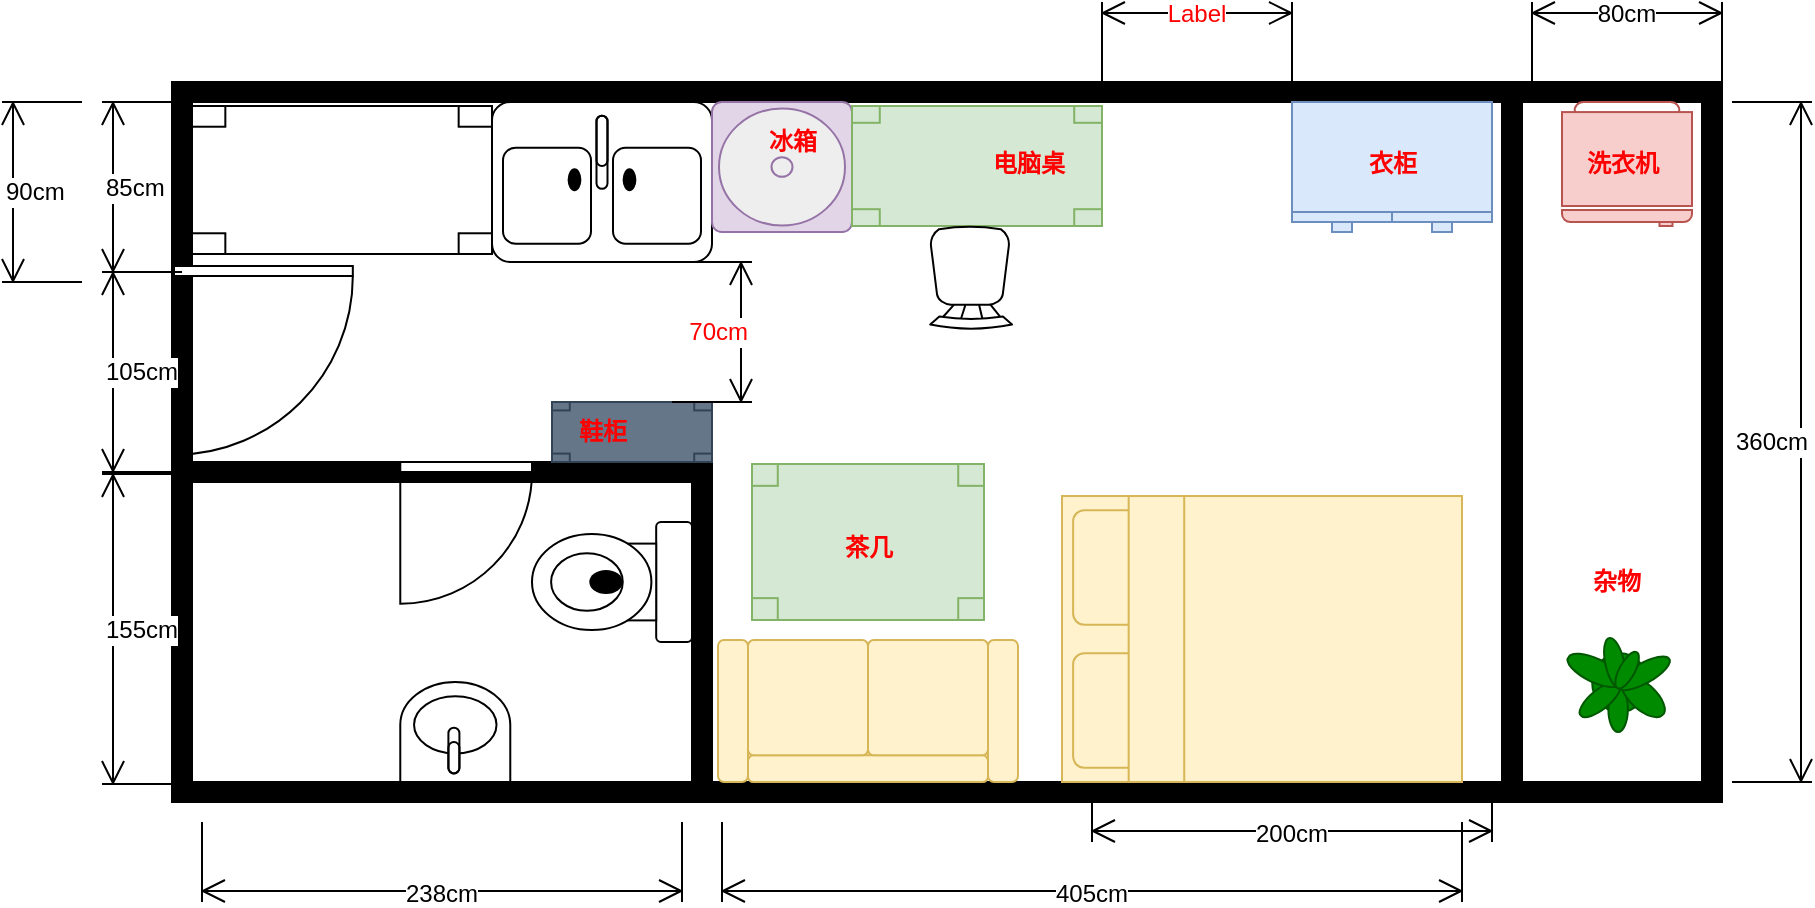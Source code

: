 <mxfile version="12.6.5" type="github">
  <diagram id="NnJ0kHk_b_wk4G5okQ3z" name="Page-1">
    <mxGraphModel dx="1796" dy="565" grid="1" gridSize="10" guides="1" tooltips="1" connect="1" arrows="1" fold="1" page="1" pageScale="1" pageWidth="850" pageHeight="1100" math="0" shadow="0">
      <root>
        <mxCell id="0"/>
        <mxCell id="1" parent="0"/>
        <mxCell id="hRXEMC6rzWnCKjfBJHDc-4" value="" style="group" parent="1" vertex="1" connectable="0">
          <mxGeometry x="-55" y="90" width="775" height="400" as="geometry"/>
        </mxCell>
        <mxCell id="hRXEMC6rzWnCKjfBJHDc-1" value="" style="verticalLabelPosition=bottom;html=1;verticalAlign=top;align=center;shape=mxgraph.floorplan.room;fillColor=#000000;aspect=fixed;" parent="hRXEMC6rzWnCKjfBJHDc-4" vertex="1">
          <mxGeometry width="675" height="360" as="geometry"/>
        </mxCell>
        <mxCell id="hRXEMC6rzWnCKjfBJHDc-3" value="" style="verticalLabelPosition=bottom;html=1;verticalAlign=top;align=center;shape=mxgraph.floorplan.wallU;fillColor=#000000;direction=south;" parent="hRXEMC6rzWnCKjfBJHDc-4" vertex="1">
          <mxGeometry x="675" width="100" height="360" as="geometry"/>
        </mxCell>
        <mxCell id="hRXEMC6rzWnCKjfBJHDc-10" value="" style="verticalLabelPosition=bottom;html=1;verticalAlign=top;align=center;shape=mxgraph.floorplan.wall;fillColor=#000000;direction=south;" parent="hRXEMC6rzWnCKjfBJHDc-4" vertex="1">
          <mxGeometry x="260" y="190" width="10" height="160" as="geometry"/>
        </mxCell>
        <mxCell id="hRXEMC6rzWnCKjfBJHDc-11" value="" style="verticalLabelPosition=bottom;html=1;verticalAlign=top;align=center;shape=mxgraph.floorplan.wall;fillColor=#000000;" parent="hRXEMC6rzWnCKjfBJHDc-4" vertex="1">
          <mxGeometry x="10" y="190" width="250" height="10" as="geometry"/>
        </mxCell>
        <mxCell id="hRXEMC6rzWnCKjfBJHDc-12" value="" style="verticalLabelPosition=bottom;html=1;verticalAlign=top;align=center;shape=mxgraph.floorplan.doorLeft;aspect=fixed;" parent="hRXEMC6rzWnCKjfBJHDc-4" vertex="1">
          <mxGeometry x="114.14" y="190" width="65.86" height="70" as="geometry"/>
        </mxCell>
        <mxCell id="hRXEMC6rzWnCKjfBJHDc-16" value="" style="verticalLabelPosition=bottom;html=1;verticalAlign=top;align=center;shape=mxgraph.floorplan.bed_double;direction=north;fillColor=#fff2cc;strokeColor=#d6b656;" parent="hRXEMC6rzWnCKjfBJHDc-4" vertex="1">
          <mxGeometry x="445" y="207" width="200" height="143" as="geometry"/>
        </mxCell>
        <mxCell id="hRXEMC6rzWnCKjfBJHDc-17" value="200cm" style="shape=dimension;whiteSpace=wrap;html=1;align=center;points=[];verticalAlign=bottom;spacingBottom=-5;labelBackgroundColor=#ffffff" parent="hRXEMC6rzWnCKjfBJHDc-4" vertex="1">
          <mxGeometry x="460" y="360" width="200" height="20" as="geometry"/>
        </mxCell>
        <mxCell id="hRXEMC6rzWnCKjfBJHDc-22" value="" style="verticalLabelPosition=bottom;html=1;verticalAlign=top;align=center;shape=mxgraph.floorplan.sink_double;" parent="hRXEMC6rzWnCKjfBJHDc-4" vertex="1">
          <mxGeometry x="160" y="10" width="110" height="80" as="geometry"/>
        </mxCell>
        <mxCell id="hRXEMC6rzWnCKjfBJHDc-23" value="" style="verticalLabelPosition=bottom;html=1;verticalAlign=top;align=center;shape=mxgraph.floorplan.doorLeft;aspect=fixed;" parent="hRXEMC6rzWnCKjfBJHDc-4" vertex="1">
          <mxGeometry x="1" y="92" width="89.41" height="95" as="geometry"/>
        </mxCell>
        <mxCell id="hRXEMC6rzWnCKjfBJHDc-24" value="" style="verticalLabelPosition=bottom;html=1;verticalAlign=top;align=center;shape=mxgraph.floorplan.refrigerator;fillColor=#f8cecc;strokeColor=#b85450;" parent="hRXEMC6rzWnCKjfBJHDc-4" vertex="1">
          <mxGeometry x="695" y="10" width="65" height="62" as="geometry"/>
        </mxCell>
        <mxCell id="hRXEMC6rzWnCKjfBJHDc-32" value="" style="verticalLabelPosition=bottom;html=1;verticalAlign=top;align=center;shape=mxgraph.floorplan.table;fillColor=#647687;strokeColor=#314354;fontColor=#ffffff;" parent="hRXEMC6rzWnCKjfBJHDc-4" vertex="1">
          <mxGeometry x="190" y="160" width="80" height="30" as="geometry"/>
        </mxCell>
        <mxCell id="hRXEMC6rzWnCKjfBJHDc-33" value="" style="verticalLabelPosition=bottom;html=1;verticalAlign=top;align=center;shape=mxgraph.floorplan.toilet;direction=south;" parent="hRXEMC6rzWnCKjfBJHDc-4" vertex="1">
          <mxGeometry x="180" y="220" width="80" height="60" as="geometry"/>
        </mxCell>
        <mxCell id="hRXEMC6rzWnCKjfBJHDc-36" value="鞋柜" style="text;html=1;align=center;verticalAlign=middle;resizable=0;points=[];autosize=1;rounded=0;fontStyle=1;fontColor=#FF0000;" parent="hRXEMC6rzWnCKjfBJHDc-4" vertex="1">
          <mxGeometry x="195" y="165" width="40" height="20" as="geometry"/>
        </mxCell>
        <mxCell id="hRXEMC6rzWnCKjfBJHDc-37" value="洗衣机" style="text;html=1;align=center;verticalAlign=middle;resizable=0;points=[];autosize=1;rounded=0;fontStyle=1;fontColor=#FF0000;" parent="hRXEMC6rzWnCKjfBJHDc-4" vertex="1">
          <mxGeometry x="700" y="31" width="50" height="20" as="geometry"/>
        </mxCell>
        <mxCell id="hRXEMC6rzWnCKjfBJHDc-38" value="" style="verticalLabelPosition=bottom;html=1;verticalAlign=top;align=center;shape=mxgraph.floorplan.dresser;rounded=0;fillColor=#dae8fc;strokeColor=#6c8ebf;" parent="hRXEMC6rzWnCKjfBJHDc-4" vertex="1">
          <mxGeometry x="560" y="10" width="100" height="65" as="geometry"/>
        </mxCell>
        <mxCell id="hRXEMC6rzWnCKjfBJHDc-39" value="" style="verticalLabelPosition=bottom;html=1;verticalAlign=top;align=center;shape=mxgraph.floorplan.water_cooler;rounded=0;fillColor=#e1d5e7;strokeColor=#9673a6;" parent="hRXEMC6rzWnCKjfBJHDc-4" vertex="1">
          <mxGeometry x="270" y="10" width="70" height="65" as="geometry"/>
        </mxCell>
        <mxCell id="hRXEMC6rzWnCKjfBJHDc-40" value="衣柜" style="text;html=1;align=center;verticalAlign=middle;resizable=0;points=[];autosize=1;rounded=0;fontStyle=1;fontColor=#FF0000;" parent="hRXEMC6rzWnCKjfBJHDc-4" vertex="1">
          <mxGeometry x="590" y="31" width="40" height="20" as="geometry"/>
        </mxCell>
        <mxCell id="hRXEMC6rzWnCKjfBJHDc-41" value="冰箱" style="text;html=1;align=center;verticalAlign=middle;resizable=0;points=[];autosize=1;rounded=0;fontStyle=1;fontColor=#FF0000;" parent="hRXEMC6rzWnCKjfBJHDc-4" vertex="1">
          <mxGeometry x="290" y="20" width="40" height="20" as="geometry"/>
        </mxCell>
        <mxCell id="hRXEMC6rzWnCKjfBJHDc-42" value="" style="verticalLabelPosition=bottom;html=1;verticalAlign=top;align=center;shape=mxgraph.floorplan.couch;rounded=0;direction=west;fillColor=#fff2cc;strokeColor=#d6b656;" parent="hRXEMC6rzWnCKjfBJHDc-4" vertex="1">
          <mxGeometry x="273" y="279" width="150" height="71" as="geometry"/>
        </mxCell>
        <mxCell id="hRXEMC6rzWnCKjfBJHDc-43" value="" style="verticalLabelPosition=bottom;html=1;verticalAlign=top;align=center;shape=mxgraph.floorplan.table;rounded=0;fillColor=#d5e8d4;strokeColor=#82b366;" parent="hRXEMC6rzWnCKjfBJHDc-4" vertex="1">
          <mxGeometry x="340" y="12" width="125" height="60" as="geometry"/>
        </mxCell>
        <mxCell id="hRXEMC6rzWnCKjfBJHDc-46" value="电脑桌" style="text;html=1;align=center;verticalAlign=middle;resizable=0;points=[];autosize=1;rounded=0;fontStyle=1;fontColor=#FF0000;" parent="hRXEMC6rzWnCKjfBJHDc-4" vertex="1">
          <mxGeometry x="402.5" y="31" width="50" height="20" as="geometry"/>
        </mxCell>
        <mxCell id="hRXEMC6rzWnCKjfBJHDc-49" value="" style="verticalLabelPosition=bottom;html=1;verticalAlign=top;align=center;shape=mxgraph.floorplan.chair;rounded=0;fontColor=#FF0000;direction=west;" parent="hRXEMC6rzWnCKjfBJHDc-4" vertex="1">
          <mxGeometry x="379" y="72" width="41" height="52" as="geometry"/>
        </mxCell>
        <mxCell id="hRXEMC6rzWnCKjfBJHDc-50" value="" style="verticalLabelPosition=bottom;html=1;verticalAlign=top;align=center;shape=mxgraph.floorplan.table;rounded=0;fillColor=#d5e8d4;strokeColor=#82b366;direction=west;" parent="hRXEMC6rzWnCKjfBJHDc-4" vertex="1">
          <mxGeometry x="290" y="191" width="116" height="78" as="geometry"/>
        </mxCell>
        <mxCell id="hRXEMC6rzWnCKjfBJHDc-51" value="茶几" style="text;html=1;align=center;verticalAlign=middle;resizable=0;points=[];autosize=1;rounded=0;fontStyle=1;fontColor=#FF0000;" parent="hRXEMC6rzWnCKjfBJHDc-4" vertex="1">
          <mxGeometry x="328" y="222.5" width="40" height="20" as="geometry"/>
        </mxCell>
        <mxCell id="hRXEMC6rzWnCKjfBJHDc-63" value="" style="verticalLabelPosition=bottom;html=1;verticalAlign=top;align=center;shape=mxgraph.floorplan.plant;rounded=0;fontColor=#ffffff;fillColor=#008a00;strokeColor=#005700;" parent="hRXEMC6rzWnCKjfBJHDc-4" vertex="1">
          <mxGeometry x="700" y="275" width="43.5" height="50" as="geometry"/>
        </mxCell>
        <mxCell id="hRXEMC6rzWnCKjfBJHDc-64" value="杂物" style="text;html=1;align=center;verticalAlign=middle;resizable=0;points=[];autosize=1;rounded=0;fontStyle=1;fontColor=#FF0000;" parent="hRXEMC6rzWnCKjfBJHDc-4" vertex="1">
          <mxGeometry x="701.75" y="240" width="40" height="20" as="geometry"/>
        </mxCell>
        <mxCell id="hRXEMC6rzWnCKjfBJHDc-70" value="70cm" style="shape=dimension;direction=north;whiteSpace=wrap;html=1;align=right;points=[];verticalAlign=middle;labelBackgroundColor=#ffffff;rounded=0;fontColor=#FF0000;" parent="hRXEMC6rzWnCKjfBJHDc-4" vertex="1">
          <mxGeometry x="250" y="90" width="40" height="70" as="geometry"/>
        </mxCell>
        <mxCell id="nFYtoSkYqAg1oLYbNiDR-1" value="" style="verticalLabelPosition=bottom;html=1;verticalAlign=top;align=center;shape=mxgraph.floorplan.table;rounded=0;fontColor=#FF0000;" vertex="1" parent="hRXEMC6rzWnCKjfBJHDc-4">
          <mxGeometry x="10" y="12" width="150" height="74" as="geometry"/>
        </mxCell>
        <mxCell id="nFYtoSkYqAg1oLYbNiDR-2" value="" style="verticalLabelPosition=bottom;html=1;verticalAlign=top;align=center;shape=mxgraph.floorplan.sink_1;rounded=0;fontColor=#FF0000;direction=west;" vertex="1" parent="hRXEMC6rzWnCKjfBJHDc-4">
          <mxGeometry x="114.14" y="300" width="55" height="50" as="geometry"/>
        </mxCell>
        <mxCell id="hRXEMC6rzWnCKjfBJHDc-5" value="238cm" style="shape=dimension;whiteSpace=wrap;html=1;align=center;points=[];verticalAlign=bottom;spacingBottom=-5;labelBackgroundColor=#ffffff" parent="1" vertex="1">
          <mxGeometry x="-40" y="460" width="240" height="40" as="geometry"/>
        </mxCell>
        <mxCell id="hRXEMC6rzWnCKjfBJHDc-9" value="405cm" style="shape=dimension;whiteSpace=wrap;html=1;align=center;points=[];verticalAlign=bottom;spacingBottom=-5;labelBackgroundColor=#ffffff" parent="1" vertex="1">
          <mxGeometry x="220" y="460" width="370" height="40" as="geometry"/>
        </mxCell>
        <mxCell id="hRXEMC6rzWnCKjfBJHDc-21" value="85cm" style="shape=dimension;direction=south;whiteSpace=wrap;html=1;align=left;points=[];verticalAlign=middle;labelBackgroundColor=#ffffff" parent="1" vertex="1">
          <mxGeometry x="-90" y="100" width="40" height="85" as="geometry"/>
        </mxCell>
        <mxCell id="hRXEMC6rzWnCKjfBJHDc-25" value="80cm" style="shape=dimension;direction=west;whiteSpace=wrap;html=1;align=center;points=[];verticalAlign=top;spacingTop=-8;labelBackgroundColor=#ffffff" parent="1" vertex="1">
          <mxGeometry x="625" y="50" width="95" height="40" as="geometry"/>
        </mxCell>
        <mxCell id="hRXEMC6rzWnCKjfBJHDc-19" value="360cm" style="shape=dimension;direction=north;whiteSpace=wrap;html=1;align=right;points=[];verticalAlign=middle;labelBackgroundColor=#ffffff" parent="1" vertex="1">
          <mxGeometry x="725" y="100" width="40" height="340" as="geometry"/>
        </mxCell>
        <mxCell id="hRXEMC6rzWnCKjfBJHDc-31" value="105cm" style="shape=dimension;direction=south;whiteSpace=wrap;html=1;align=left;points=[];verticalAlign=middle;labelBackgroundColor=#ffffff" parent="1" vertex="1">
          <mxGeometry x="-90" y="185" width="40" height="100" as="geometry"/>
        </mxCell>
        <mxCell id="hRXEMC6rzWnCKjfBJHDc-34" value="155cm" style="shape=dimension;direction=south;whiteSpace=wrap;html=1;align=left;points=[];verticalAlign=middle;labelBackgroundColor=#ffffff" parent="1" vertex="1">
          <mxGeometry x="-90" y="286" width="40" height="155" as="geometry"/>
        </mxCell>
        <mxCell id="hRXEMC6rzWnCKjfBJHDc-18" value="90cm" style="shape=dimension;direction=south;whiteSpace=wrap;html=1;align=left;points=[];verticalAlign=middle;labelBackgroundColor=#ffffff" parent="1" vertex="1">
          <mxGeometry x="-140" y="100" width="40" height="90" as="geometry"/>
        </mxCell>
        <mxCell id="hRXEMC6rzWnCKjfBJHDc-67" value="Label" style="shape=dimension;direction=west;whiteSpace=wrap;html=1;align=center;points=[];verticalAlign=top;spacingTop=-8;labelBackgroundColor=#ffffff;rounded=0;fontColor=#FF0000;" parent="1" vertex="1">
          <mxGeometry x="410" y="50" width="95" height="40" as="geometry"/>
        </mxCell>
      </root>
    </mxGraphModel>
  </diagram>
</mxfile>
